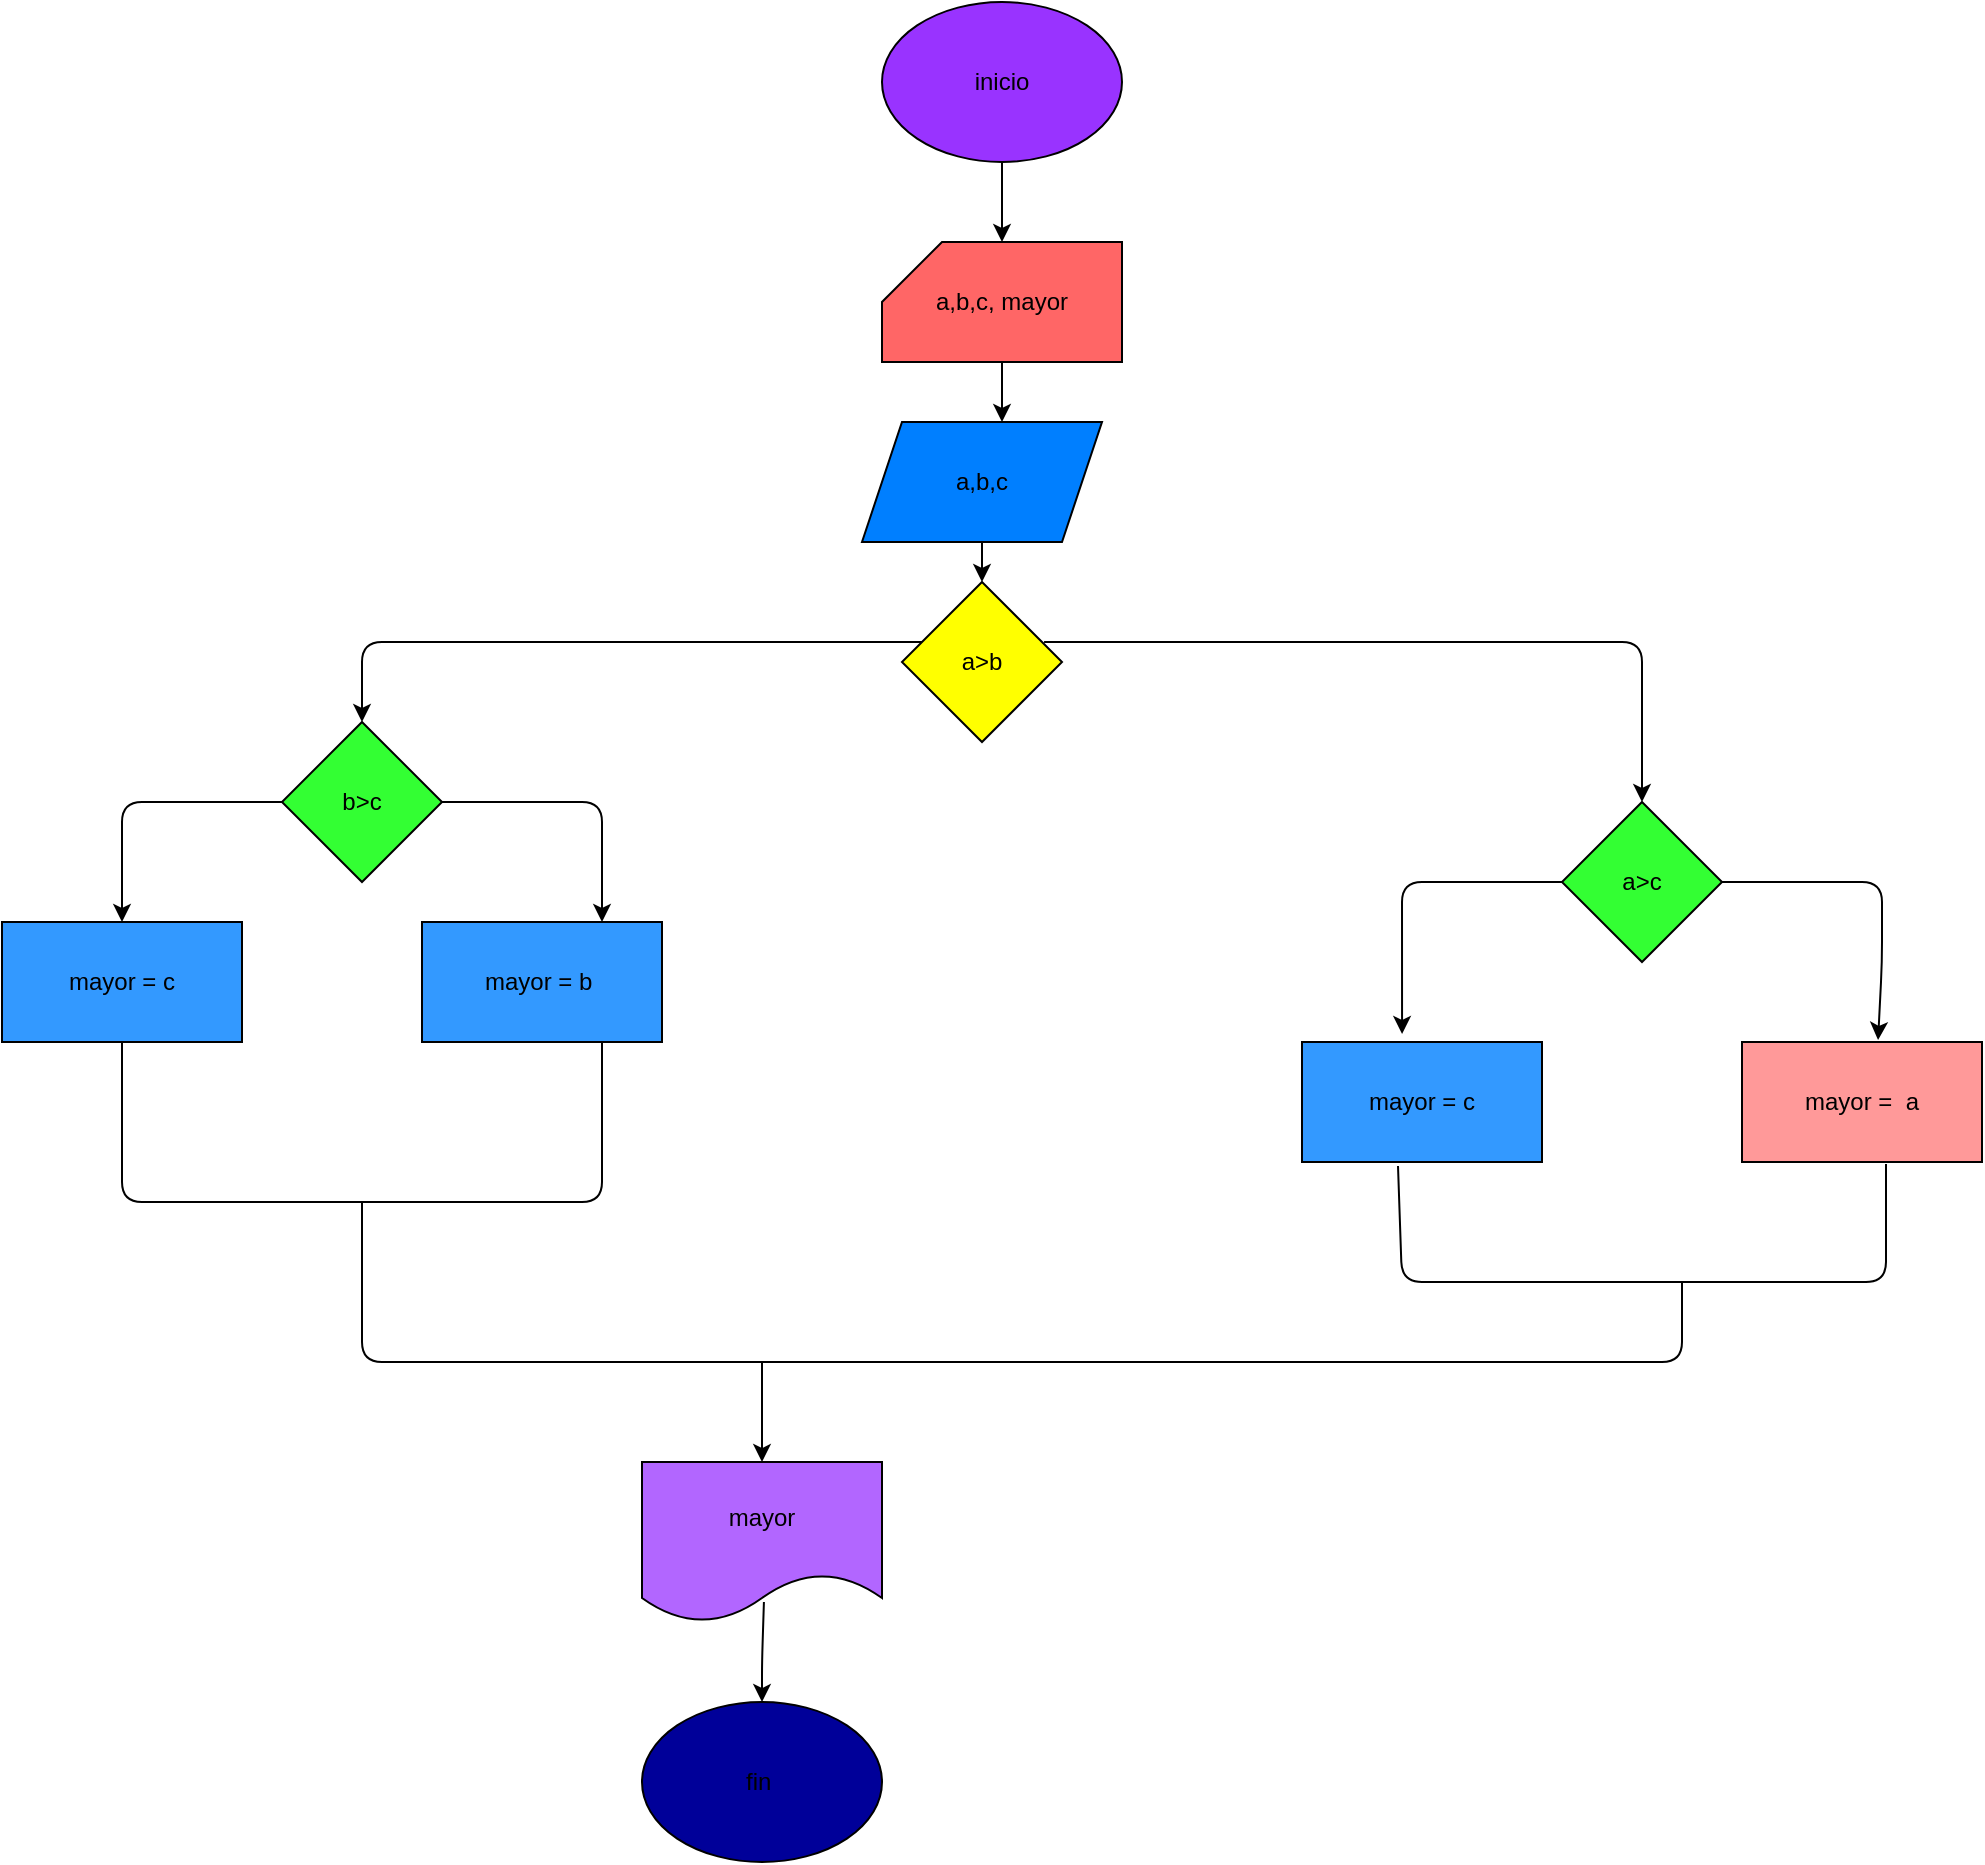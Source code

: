 <mxfile>
    <diagram id="Bdkx39oG-VJDxhxx50wy" name="Página-1">
        <mxGraphModel dx="1182" dy="467" grid="1" gridSize="10" guides="1" tooltips="1" connect="1" arrows="1" fold="1" page="1" pageScale="1" pageWidth="827" pageHeight="1169" math="0" shadow="0">
            <root>
                <mxCell id="0"/>
                <mxCell id="1" parent="0"/>
                <mxCell id="3" style="edgeStyle=none;html=1;" edge="1" parent="1" source="2">
                    <mxGeometry relative="1" as="geometry">
                        <mxPoint x="200" y="160" as="targetPoint"/>
                    </mxGeometry>
                </mxCell>
                <mxCell id="2" value="inicio" style="ellipse;whiteSpace=wrap;html=1;fillColor=#9933FF;" vertex="1" parent="1">
                    <mxGeometry x="140" y="40" width="120" height="80" as="geometry"/>
                </mxCell>
                <mxCell id="27" style="edgeStyle=none;html=1;" edge="1" parent="1" source="4" target="6">
                    <mxGeometry relative="1" as="geometry"/>
                </mxCell>
                <mxCell id="4" value="a,b,c" style="shape=parallelogram;perimeter=parallelogramPerimeter;whiteSpace=wrap;html=1;fixedSize=1;fillColor=#007FFF;" vertex="1" parent="1">
                    <mxGeometry x="130" y="250" width="120" height="60" as="geometry"/>
                </mxCell>
                <mxCell id="26" style="edgeStyle=none;html=1;" edge="1" parent="1" source="5">
                    <mxGeometry relative="1" as="geometry">
                        <mxPoint x="200" y="250" as="targetPoint"/>
                    </mxGeometry>
                </mxCell>
                <mxCell id="5" value="a,b,c, mayor" style="shape=card;whiteSpace=wrap;html=1;fillColor=#FF6666;" vertex="1" parent="1">
                    <mxGeometry x="140" y="160" width="120" height="60" as="geometry"/>
                </mxCell>
                <mxCell id="8" style="edgeStyle=none;html=1;exitX=0.888;exitY=0.375;exitDx=0;exitDy=0;exitPerimeter=0;entryX=0.5;entryY=0;entryDx=0;entryDy=0;" edge="1" parent="1" source="6" target="7">
                    <mxGeometry relative="1" as="geometry">
                        <mxPoint x="440" y="440" as="targetPoint"/>
                        <Array as="points">
                            <mxPoint x="520" y="360"/>
                        </Array>
                    </mxGeometry>
                </mxCell>
                <mxCell id="14" style="edgeStyle=none;html=1;entryX=0.5;entryY=0;entryDx=0;entryDy=0;" edge="1" parent="1" target="15">
                    <mxGeometry relative="1" as="geometry">
                        <mxPoint y="420" as="targetPoint"/>
                        <mxPoint x="160" y="360" as="sourcePoint"/>
                        <Array as="points">
                            <mxPoint x="-120" y="360"/>
                        </Array>
                    </mxGeometry>
                </mxCell>
                <mxCell id="6" value="a&amp;gt;b" style="rhombus;whiteSpace=wrap;html=1;fillColor=#FFFF00;" vertex="1" parent="1">
                    <mxGeometry x="150" y="330" width="80" height="80" as="geometry"/>
                </mxCell>
                <mxCell id="9" style="edgeStyle=none;html=1;entryX=0.567;entryY=-0.017;entryDx=0;entryDy=0;exitX=1;exitY=0.5;exitDx=0;exitDy=0;entryPerimeter=0;" edge="1" parent="1" source="7" target="10">
                    <mxGeometry relative="1" as="geometry">
                        <mxPoint x="370" y="470" as="targetPoint"/>
                        <Array as="points">
                            <mxPoint x="640" y="480"/>
                            <mxPoint x="640" y="520"/>
                        </Array>
                    </mxGeometry>
                </mxCell>
                <mxCell id="12" style="edgeStyle=none;html=1;entryX=0.417;entryY=-0.067;entryDx=0;entryDy=0;entryPerimeter=0;" edge="1" parent="1" source="7" target="11">
                    <mxGeometry relative="1" as="geometry">
                        <mxPoint x="70" y="440" as="targetPoint"/>
                        <Array as="points">
                            <mxPoint x="400" y="480"/>
                        </Array>
                    </mxGeometry>
                </mxCell>
                <mxCell id="7" value="a&amp;gt;c" style="rhombus;whiteSpace=wrap;html=1;fillColor=#33FF33;" vertex="1" parent="1">
                    <mxGeometry x="480" y="440" width="80" height="80" as="geometry"/>
                </mxCell>
                <mxCell id="10" value="mayor =&amp;nbsp; a" style="rounded=0;whiteSpace=wrap;html=1;fillColor=#FF9999;" vertex="1" parent="1">
                    <mxGeometry x="570" y="560" width="120" height="60" as="geometry"/>
                </mxCell>
                <mxCell id="11" value="mayor = c" style="rounded=0;whiteSpace=wrap;html=1;fillColor=#3399FF;" vertex="1" parent="1">
                    <mxGeometry x="350" y="560" width="120" height="60" as="geometry"/>
                </mxCell>
                <mxCell id="13" value="" style="endArrow=none;html=1;exitX=0.4;exitY=1.033;exitDx=0;exitDy=0;exitPerimeter=0;entryX=0.6;entryY=1.017;entryDx=0;entryDy=0;entryPerimeter=0;" edge="1" parent="1" source="11" target="10">
                    <mxGeometry width="50" height="50" relative="1" as="geometry">
                        <mxPoint x="260" y="590" as="sourcePoint"/>
                        <mxPoint x="310" y="540" as="targetPoint"/>
                        <Array as="points">
                            <mxPoint x="400" y="680"/>
                            <mxPoint x="642" y="680"/>
                        </Array>
                    </mxGeometry>
                </mxCell>
                <mxCell id="18" style="edgeStyle=none;html=1;entryX=0.5;entryY=0;entryDx=0;entryDy=0;" edge="1" parent="1" source="15" target="17">
                    <mxGeometry relative="1" as="geometry">
                        <Array as="points">
                            <mxPoint x="-240" y="440"/>
                        </Array>
                    </mxGeometry>
                </mxCell>
                <mxCell id="19" style="edgeStyle=none;html=1;entryX=0.75;entryY=0;entryDx=0;entryDy=0;" edge="1" parent="1" source="15" target="16">
                    <mxGeometry relative="1" as="geometry">
                        <Array as="points">
                            <mxPoint y="440"/>
                            <mxPoint y="480"/>
                        </Array>
                    </mxGeometry>
                </mxCell>
                <mxCell id="16" value="mayor = b&amp;nbsp;" style="rounded=0;whiteSpace=wrap;html=1;fillColor=#3399FF;" vertex="1" parent="1">
                    <mxGeometry x="-90" y="500" width="120" height="60" as="geometry"/>
                </mxCell>
                <mxCell id="17" value="mayor = c" style="rounded=0;whiteSpace=wrap;html=1;fillColor=#3399FF;" vertex="1" parent="1">
                    <mxGeometry x="-300" y="500" width="120" height="60" as="geometry"/>
                </mxCell>
                <mxCell id="20" value="" style="endArrow=none;html=1;exitX=0.5;exitY=1;exitDx=0;exitDy=0;entryX=0.75;entryY=1;entryDx=0;entryDy=0;" edge="1" parent="1" source="17" target="16">
                    <mxGeometry width="50" height="50" relative="1" as="geometry">
                        <mxPoint x="-190" y="640" as="sourcePoint"/>
                        <mxPoint x="-140" y="590" as="targetPoint"/>
                        <Array as="points">
                            <mxPoint x="-240" y="640"/>
                            <mxPoint y="640"/>
                        </Array>
                    </mxGeometry>
                </mxCell>
                <mxCell id="21" value="" style="endArrow=none;html=1;" edge="1" parent="1">
                    <mxGeometry width="50" height="50" relative="1" as="geometry">
                        <mxPoint x="-120" y="640" as="sourcePoint"/>
                        <mxPoint x="540" y="680" as="targetPoint"/>
                        <Array as="points">
                            <mxPoint x="-120" y="720"/>
                            <mxPoint x="280" y="720"/>
                            <mxPoint x="540" y="720"/>
                        </Array>
                    </mxGeometry>
                </mxCell>
                <mxCell id="22" value="" style="endArrow=classic;html=1;" edge="1" parent="1">
                    <mxGeometry width="50" height="50" relative="1" as="geometry">
                        <mxPoint x="80" y="720" as="sourcePoint"/>
                        <mxPoint x="80" y="770" as="targetPoint"/>
                    </mxGeometry>
                </mxCell>
                <mxCell id="24" style="edgeStyle=none;html=1;exitX=0.508;exitY=0.875;exitDx=0;exitDy=0;exitPerimeter=0;" edge="1" parent="1" source="23">
                    <mxGeometry relative="1" as="geometry">
                        <mxPoint x="80" y="890" as="targetPoint"/>
                        <Array as="points">
                            <mxPoint x="80" y="870"/>
                        </Array>
                    </mxGeometry>
                </mxCell>
                <mxCell id="23" value="mayor" style="shape=document;whiteSpace=wrap;html=1;boundedLbl=1;fillColor=#B266FF;" vertex="1" parent="1">
                    <mxGeometry x="20" y="770" width="120" height="80" as="geometry"/>
                </mxCell>
                <mxCell id="25" value="fin&amp;nbsp;" style="ellipse;whiteSpace=wrap;html=1;fillColor=#000099;" vertex="1" parent="1">
                    <mxGeometry x="20" y="890" width="120" height="80" as="geometry"/>
                </mxCell>
                <mxCell id="15" value="b&amp;gt;c" style="rhombus;whiteSpace=wrap;html=1;fillColor=#33FF33;" vertex="1" parent="1">
                    <mxGeometry x="-160" y="400" width="80" height="80" as="geometry"/>
                </mxCell>
            </root>
        </mxGraphModel>
    </diagram>
</mxfile>